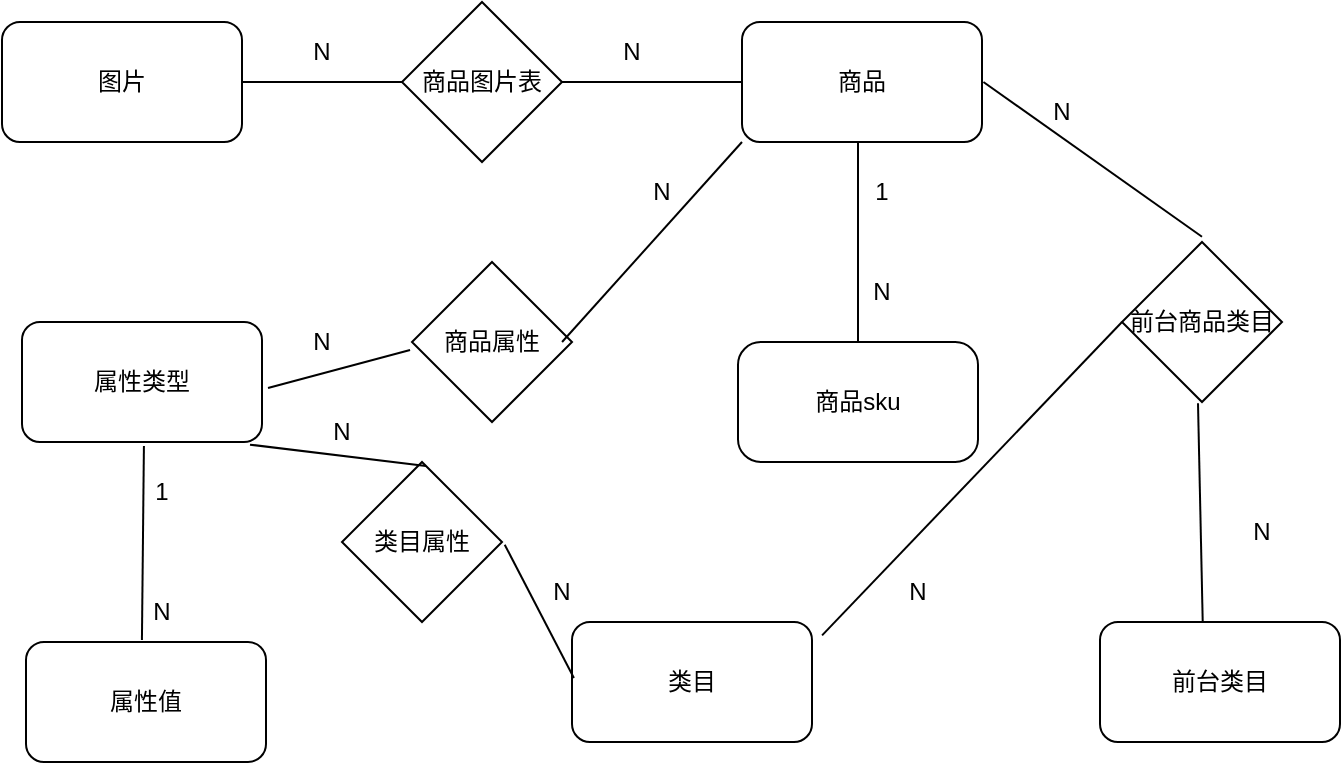 <mxfile version="20.4.0" type="github">
  <diagram id="R2lEEEUBdFMjLlhIrx00" name="Page-1">
    <mxGraphModel dx="782" dy="428" grid="1" gridSize="10" guides="1" tooltips="1" connect="0" arrows="0" fold="1" page="1" pageScale="1" pageWidth="850" pageHeight="1100" math="0" shadow="0" extFonts="Permanent Marker^https://fonts.googleapis.com/css?family=Permanent+Marker">
      <root>
        <mxCell id="0" />
        <mxCell id="1" parent="0" />
        <mxCell id="rO6TGoDAibbOI8yyp7PQ-1" value="图片" style="rounded=1;whiteSpace=wrap;html=1;" vertex="1" parent="1">
          <mxGeometry x="110" y="140" width="120" height="60" as="geometry" />
        </mxCell>
        <mxCell id="rO6TGoDAibbOI8yyp7PQ-2" value="商品" style="rounded=1;whiteSpace=wrap;html=1;" vertex="1" parent="1">
          <mxGeometry x="480" y="140" width="120" height="60" as="geometry" />
        </mxCell>
        <mxCell id="rO6TGoDAibbOI8yyp7PQ-3" value="商品图片表" style="rhombus;whiteSpace=wrap;html=1;" vertex="1" parent="1">
          <mxGeometry x="310" y="130" width="80" height="80" as="geometry" />
        </mxCell>
        <mxCell id="rO6TGoDAibbOI8yyp7PQ-4" value="" style="endArrow=none;html=1;rounded=0;entryX=1;entryY=0.5;entryDx=0;entryDy=0;exitX=0;exitY=0.5;exitDx=0;exitDy=0;" edge="1" parent="1" source="rO6TGoDAibbOI8yyp7PQ-3" target="rO6TGoDAibbOI8yyp7PQ-1">
          <mxGeometry width="50" height="50" relative="1" as="geometry">
            <mxPoint x="470" y="260" as="sourcePoint" />
            <mxPoint x="430" y="200" as="targetPoint" />
          </mxGeometry>
        </mxCell>
        <mxCell id="rO6TGoDAibbOI8yyp7PQ-6" value="" style="endArrow=none;html=1;rounded=0;entryX=0;entryY=0.5;entryDx=0;entryDy=0;" edge="1" parent="1" source="rO6TGoDAibbOI8yyp7PQ-3" target="rO6TGoDAibbOI8yyp7PQ-2">
          <mxGeometry width="50" height="50" relative="1" as="geometry">
            <mxPoint x="380" y="250" as="sourcePoint" />
            <mxPoint x="430" y="200" as="targetPoint" />
          </mxGeometry>
        </mxCell>
        <mxCell id="rO6TGoDAibbOI8yyp7PQ-7" value="N" style="text;html=1;strokeColor=none;fillColor=none;align=center;verticalAlign=middle;whiteSpace=wrap;rounded=0;" vertex="1" parent="1">
          <mxGeometry x="240" y="140" width="60" height="30" as="geometry" />
        </mxCell>
        <mxCell id="rO6TGoDAibbOI8yyp7PQ-9" value="N" style="text;html=1;strokeColor=none;fillColor=none;align=center;verticalAlign=middle;whiteSpace=wrap;rounded=0;" vertex="1" parent="1">
          <mxGeometry x="395" y="140" width="60" height="30" as="geometry" />
        </mxCell>
        <mxCell id="rO6TGoDAibbOI8yyp7PQ-10" value="商品sku" style="rounded=1;whiteSpace=wrap;html=1;arcSize=19;" vertex="1" parent="1">
          <mxGeometry x="478" y="300" width="120" height="60" as="geometry" />
        </mxCell>
        <mxCell id="rO6TGoDAibbOI8yyp7PQ-12" value="" style="endArrow=none;html=1;rounded=0;" edge="1" parent="1" source="rO6TGoDAibbOI8yyp7PQ-10">
          <mxGeometry width="50" height="50" relative="1" as="geometry">
            <mxPoint x="400" y="280" as="sourcePoint" />
            <mxPoint x="538" y="200" as="targetPoint" />
          </mxGeometry>
        </mxCell>
        <mxCell id="rO6TGoDAibbOI8yyp7PQ-13" value="1" style="text;html=1;strokeColor=none;fillColor=none;align=center;verticalAlign=middle;whiteSpace=wrap;rounded=0;" vertex="1" parent="1">
          <mxGeometry x="520" y="210" width="60" height="30" as="geometry" />
        </mxCell>
        <mxCell id="rO6TGoDAibbOI8yyp7PQ-14" value="N" style="text;html=1;strokeColor=none;fillColor=none;align=center;verticalAlign=middle;whiteSpace=wrap;rounded=0;" vertex="1" parent="1">
          <mxGeometry x="520" y="260" width="60" height="30" as="geometry" />
        </mxCell>
        <mxCell id="rO6TGoDAibbOI8yyp7PQ-15" value="属性类型" style="rounded=1;whiteSpace=wrap;html=1;" vertex="1" parent="1">
          <mxGeometry x="120" y="290" width="120" height="60" as="geometry" />
        </mxCell>
        <mxCell id="rO6TGoDAibbOI8yyp7PQ-16" value="属性值" style="rounded=1;whiteSpace=wrap;html=1;" vertex="1" parent="1">
          <mxGeometry x="122" y="450" width="120" height="60" as="geometry" />
        </mxCell>
        <mxCell id="rO6TGoDAibbOI8yyp7PQ-17" value="" style="endArrow=none;html=1;rounded=0;exitX=0.483;exitY=-0.017;exitDx=0;exitDy=0;exitPerimeter=0;entryX=0.508;entryY=1.033;entryDx=0;entryDy=0;entryPerimeter=0;" edge="1" parent="1" source="rO6TGoDAibbOI8yyp7PQ-16" target="rO6TGoDAibbOI8yyp7PQ-15">
          <mxGeometry width="50" height="50" relative="1" as="geometry">
            <mxPoint x="720" y="400" as="sourcePoint" />
            <mxPoint x="770" y="350" as="targetPoint" />
          </mxGeometry>
        </mxCell>
        <mxCell id="rO6TGoDAibbOI8yyp7PQ-18" value="1" style="text;html=1;strokeColor=none;fillColor=none;align=center;verticalAlign=middle;whiteSpace=wrap;rounded=0;" vertex="1" parent="1">
          <mxGeometry x="160" y="360" width="60" height="30" as="geometry" />
        </mxCell>
        <mxCell id="rO6TGoDAibbOI8yyp7PQ-19" value="N" style="text;html=1;strokeColor=none;fillColor=none;align=center;verticalAlign=middle;whiteSpace=wrap;rounded=0;" vertex="1" parent="1">
          <mxGeometry x="160" y="420" width="60" height="30" as="geometry" />
        </mxCell>
        <mxCell id="rO6TGoDAibbOI8yyp7PQ-21" value="商品属性" style="rhombus;whiteSpace=wrap;html=1;" vertex="1" parent="1">
          <mxGeometry x="315" y="260" width="80" height="80" as="geometry" />
        </mxCell>
        <mxCell id="rO6TGoDAibbOI8yyp7PQ-22" value="" style="endArrow=none;html=1;rounded=0;exitX=1.025;exitY=0.55;exitDx=0;exitDy=0;exitPerimeter=0;entryX=-0.012;entryY=0.55;entryDx=0;entryDy=0;entryPerimeter=0;" edge="1" parent="1" source="rO6TGoDAibbOI8yyp7PQ-15" target="rO6TGoDAibbOI8yyp7PQ-21">
          <mxGeometry width="50" height="50" relative="1" as="geometry">
            <mxPoint x="720" y="400" as="sourcePoint" />
            <mxPoint x="770" y="350" as="targetPoint" />
          </mxGeometry>
        </mxCell>
        <mxCell id="rO6TGoDAibbOI8yyp7PQ-23" value="" style="endArrow=none;html=1;rounded=0;entryX=0;entryY=1;entryDx=0;entryDy=0;entryPerimeter=0;exitX=0.938;exitY=0.5;exitDx=0;exitDy=0;exitPerimeter=0;" edge="1" parent="1" source="rO6TGoDAibbOI8yyp7PQ-21" target="rO6TGoDAibbOI8yyp7PQ-2">
          <mxGeometry width="50" height="50" relative="1" as="geometry">
            <mxPoint x="720" y="400" as="sourcePoint" />
            <mxPoint x="770" y="350" as="targetPoint" />
          </mxGeometry>
        </mxCell>
        <mxCell id="rO6TGoDAibbOI8yyp7PQ-24" value="N" style="text;html=1;strokeColor=none;fillColor=none;align=center;verticalAlign=middle;whiteSpace=wrap;rounded=0;" vertex="1" parent="1">
          <mxGeometry x="410" y="210" width="60" height="30" as="geometry" />
        </mxCell>
        <mxCell id="rO6TGoDAibbOI8yyp7PQ-25" value="N" style="text;html=1;strokeColor=none;fillColor=none;align=center;verticalAlign=middle;whiteSpace=wrap;rounded=0;" vertex="1" parent="1">
          <mxGeometry x="240" y="285" width="60" height="30" as="geometry" />
        </mxCell>
        <mxCell id="rO6TGoDAibbOI8yyp7PQ-26" value="类目" style="rounded=1;whiteSpace=wrap;html=1;" vertex="1" parent="1">
          <mxGeometry x="395" y="440" width="120" height="60" as="geometry" />
        </mxCell>
        <mxCell id="rO6TGoDAibbOI8yyp7PQ-27" value="类目属性" style="rhombus;whiteSpace=wrap;html=1;" vertex="1" parent="1">
          <mxGeometry x="280" y="360" width="80" height="80" as="geometry" />
        </mxCell>
        <mxCell id="rO6TGoDAibbOI8yyp7PQ-28" value="" style="endArrow=none;html=1;rounded=0;exitX=1.017;exitY=0.517;exitDx=0;exitDy=0;exitPerimeter=0;entryX=0.008;entryY=0.467;entryDx=0;entryDy=0;entryPerimeter=0;" edge="1" parent="1" source="rO6TGoDAibbOI8yyp7PQ-27" target="rO6TGoDAibbOI8yyp7PQ-26">
          <mxGeometry width="50" height="50" relative="1" as="geometry">
            <mxPoint x="400" y="380" as="sourcePoint" />
            <mxPoint x="450" y="330" as="targetPoint" />
          </mxGeometry>
        </mxCell>
        <mxCell id="rO6TGoDAibbOI8yyp7PQ-29" value="" style="endArrow=none;html=1;rounded=0;entryX=0.95;entryY=1.022;entryDx=0;entryDy=0;entryPerimeter=0;exitX=0.525;exitY=0.025;exitDx=0;exitDy=0;exitPerimeter=0;" edge="1" parent="1" source="rO6TGoDAibbOI8yyp7PQ-27" target="rO6TGoDAibbOI8yyp7PQ-15">
          <mxGeometry width="50" height="50" relative="1" as="geometry">
            <mxPoint x="400" y="380" as="sourcePoint" />
            <mxPoint x="450" y="330" as="targetPoint" />
          </mxGeometry>
        </mxCell>
        <mxCell id="rO6TGoDAibbOI8yyp7PQ-30" value="N" style="text;html=1;strokeColor=none;fillColor=none;align=center;verticalAlign=middle;whiteSpace=wrap;rounded=0;" vertex="1" parent="1">
          <mxGeometry x="250" y="330" width="60" height="30" as="geometry" />
        </mxCell>
        <mxCell id="rO6TGoDAibbOI8yyp7PQ-31" value="N" style="text;html=1;strokeColor=none;fillColor=none;align=center;verticalAlign=middle;whiteSpace=wrap;rounded=0;" vertex="1" parent="1">
          <mxGeometry x="360" y="410" width="60" height="30" as="geometry" />
        </mxCell>
        <mxCell id="rO6TGoDAibbOI8yyp7PQ-32" value="前台类目" style="rounded=1;whiteSpace=wrap;html=1;" vertex="1" parent="1">
          <mxGeometry x="659" y="440" width="120" height="60" as="geometry" />
        </mxCell>
        <mxCell id="rO6TGoDAibbOI8yyp7PQ-41" value="前台商品类目" style="rhombus;whiteSpace=wrap;html=1;" vertex="1" parent="1">
          <mxGeometry x="670" y="250" width="80" height="80" as="geometry" />
        </mxCell>
        <mxCell id="rO6TGoDAibbOI8yyp7PQ-42" value="" style="endArrow=none;html=1;rounded=0;entryX=0;entryY=0.5;entryDx=0;entryDy=0;entryPerimeter=0;exitX=1.042;exitY=0.111;exitDx=0;exitDy=0;exitPerimeter=0;" edge="1" parent="1" source="rO6TGoDAibbOI8yyp7PQ-26" target="rO6TGoDAibbOI8yyp7PQ-41">
          <mxGeometry width="50" height="50" relative="1" as="geometry">
            <mxPoint x="490" y="380" as="sourcePoint" />
            <mxPoint x="540" y="330" as="targetPoint" />
          </mxGeometry>
        </mxCell>
        <mxCell id="rO6TGoDAibbOI8yyp7PQ-43" value="" style="endArrow=none;html=1;rounded=0;entryX=0.475;entryY=1.008;entryDx=0;entryDy=0;entryPerimeter=0;exitX=0.428;exitY=0;exitDx=0;exitDy=0;exitPerimeter=0;" edge="1" parent="1" source="rO6TGoDAibbOI8yyp7PQ-32" target="rO6TGoDAibbOI8yyp7PQ-41">
          <mxGeometry width="50" height="50" relative="1" as="geometry">
            <mxPoint x="490" y="380" as="sourcePoint" />
            <mxPoint x="540" y="330" as="targetPoint" />
          </mxGeometry>
        </mxCell>
        <mxCell id="rO6TGoDAibbOI8yyp7PQ-44" value="" style="endArrow=none;html=1;rounded=0;entryX=1.006;entryY=0.5;entryDx=0;entryDy=0;entryPerimeter=0;exitX=0.5;exitY=-0.033;exitDx=0;exitDy=0;exitPerimeter=0;" edge="1" parent="1" source="rO6TGoDAibbOI8yyp7PQ-41" target="rO6TGoDAibbOI8yyp7PQ-2">
          <mxGeometry width="50" height="50" relative="1" as="geometry">
            <mxPoint x="490" y="380" as="sourcePoint" />
            <mxPoint x="540" y="330" as="targetPoint" />
          </mxGeometry>
        </mxCell>
        <mxCell id="rO6TGoDAibbOI8yyp7PQ-45" value="N" style="text;html=1;strokeColor=none;fillColor=none;align=center;verticalAlign=middle;whiteSpace=wrap;rounded=0;" vertex="1" parent="1">
          <mxGeometry x="610" y="170" width="60" height="30" as="geometry" />
        </mxCell>
        <mxCell id="rO6TGoDAibbOI8yyp7PQ-46" value="N" style="text;html=1;strokeColor=none;fillColor=none;align=center;verticalAlign=middle;whiteSpace=wrap;rounded=0;" vertex="1" parent="1">
          <mxGeometry x="538" y="410" width="60" height="30" as="geometry" />
        </mxCell>
        <mxCell id="rO6TGoDAibbOI8yyp7PQ-47" value="N" style="text;html=1;strokeColor=none;fillColor=none;align=center;verticalAlign=middle;whiteSpace=wrap;rounded=0;" vertex="1" parent="1">
          <mxGeometry x="710" y="380" width="60" height="30" as="geometry" />
        </mxCell>
      </root>
    </mxGraphModel>
  </diagram>
</mxfile>
